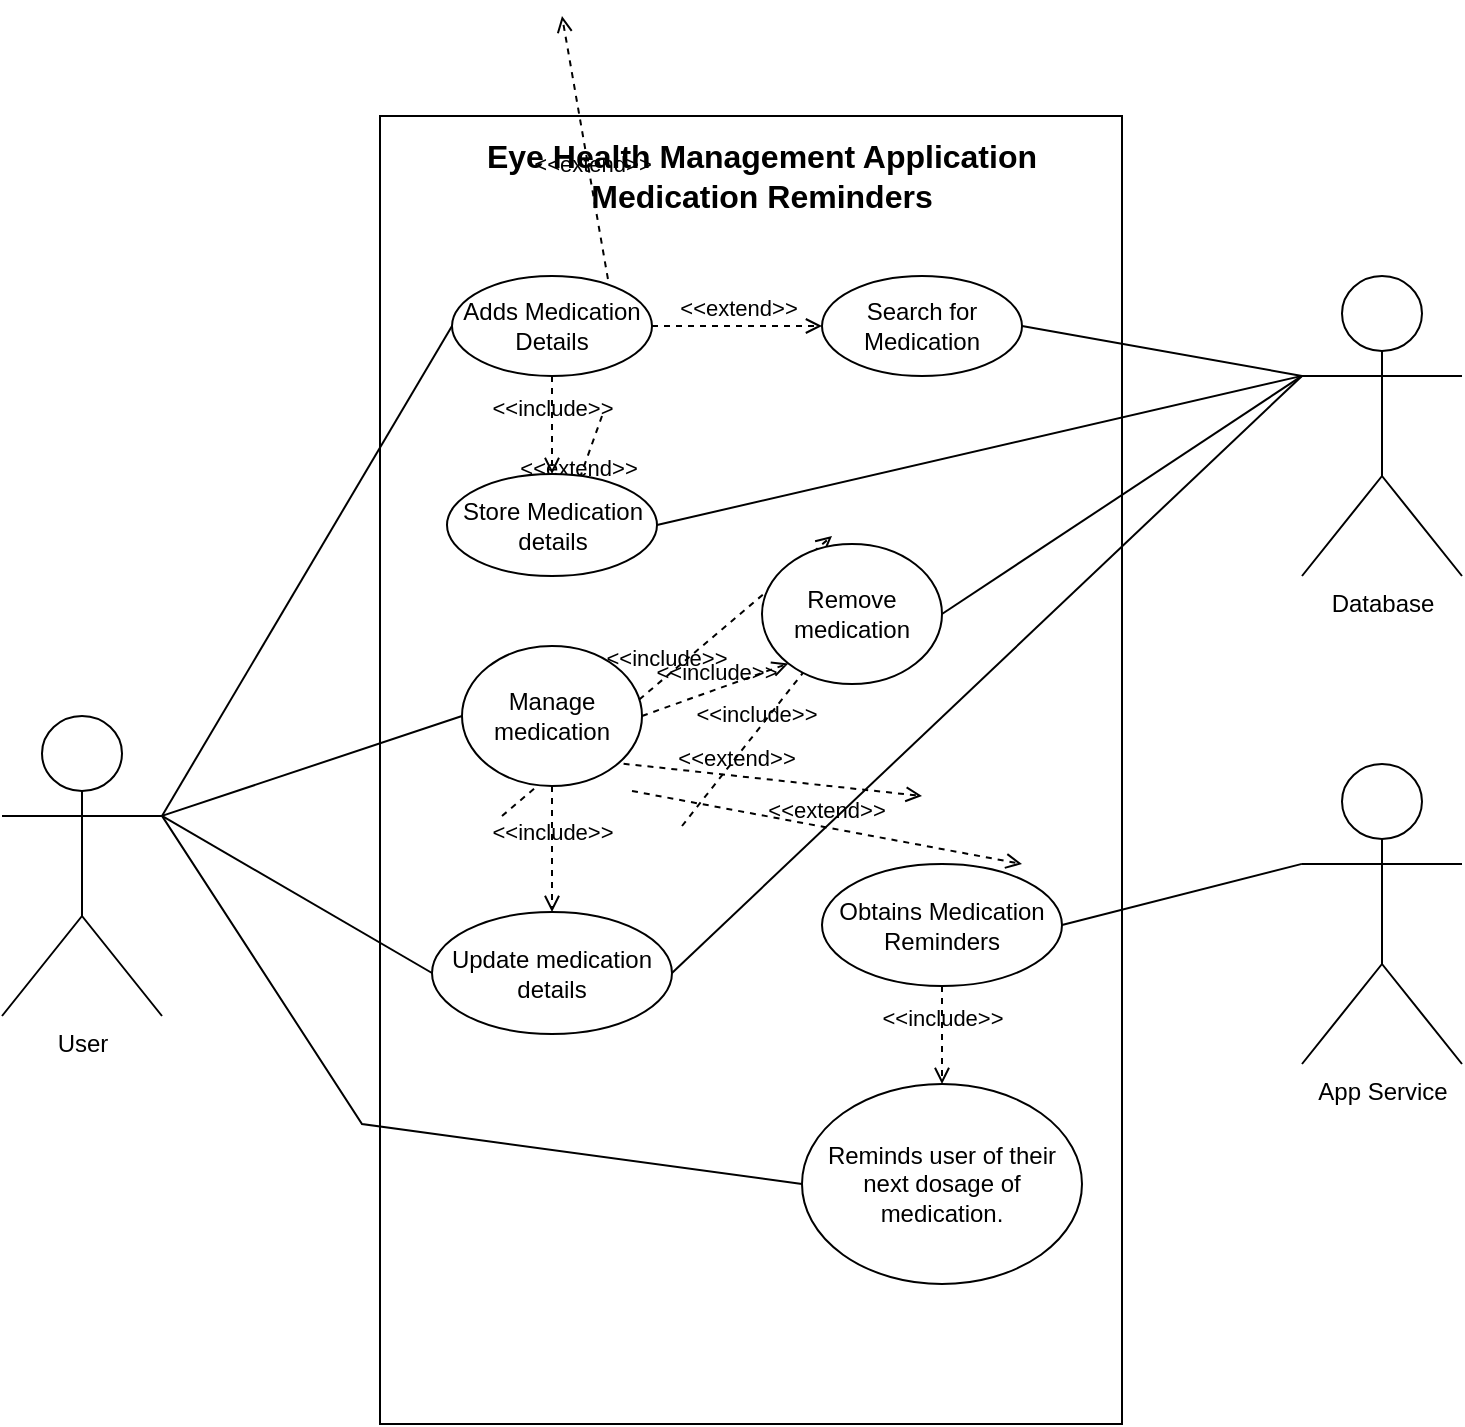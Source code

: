 <mxfile version="22.1.2" type="device">
  <diagram name="Page-1" id="cdRQ526Jkao1qlJUCw19">
    <mxGraphModel dx="1364" dy="843" grid="1" gridSize="10" guides="1" tooltips="1" connect="1" arrows="1" fold="1" page="1" pageScale="1" pageWidth="827" pageHeight="1169" math="0" shadow="0">
      <root>
        <mxCell id="0" />
        <mxCell id="1" parent="0" />
        <mxCell id="4VQpeNJrzAtvyB_kZWIC-1" value="User" style="shape=umlActor;verticalLabelPosition=bottom;verticalAlign=top;html=1;outlineConnect=0;" parent="1" vertex="1">
          <mxGeometry x="50" y="426" width="80" height="150" as="geometry" />
        </mxCell>
        <mxCell id="4VQpeNJrzAtvyB_kZWIC-5" value="" style="rounded=0;whiteSpace=wrap;html=1;" parent="1" vertex="1">
          <mxGeometry x="239" y="126" width="371" height="654" as="geometry" />
        </mxCell>
        <mxCell id="4VQpeNJrzAtvyB_kZWIC-6" value="&lt;font style=&quot;font-size: 16px;&quot;&gt;&lt;b&gt;Eye Health Management Application Medication Reminders&lt;br&gt;&lt;/b&gt;&lt;/font&gt;" style="text;html=1;strokeColor=none;fillColor=none;align=center;verticalAlign=middle;whiteSpace=wrap;rounded=0;" parent="1" vertex="1">
          <mxGeometry x="290" y="136" width="280" height="40" as="geometry" />
        </mxCell>
        <mxCell id="BrQOBhn-TSS67xyMG39H-4" value="&amp;lt;&amp;lt;include&amp;gt;&amp;gt;" style="html=1;verticalAlign=bottom;labelBackgroundColor=none;endArrow=open;endFill=0;dashed=1;rounded=0;entryX=0.5;entryY=1;entryDx=0;entryDy=0;" parent="1" source="BrQOBhn-TSS67xyMG39H-2" edge="1">
          <mxGeometry width="160" relative="1" as="geometry">
            <mxPoint x="390" y="481" as="sourcePoint" />
            <mxPoint x="465" y="386" as="targetPoint" />
          </mxGeometry>
        </mxCell>
        <mxCell id="BrQOBhn-TSS67xyMG39H-5" value="&amp;lt;&amp;lt;include&amp;gt;&amp;gt;" style="html=1;verticalAlign=bottom;labelBackgroundColor=none;endArrow=open;endFill=0;dashed=1;rounded=0;exitX=0.5;exitY=1;exitDx=0;exitDy=0;entryX=0.5;entryY=0;entryDx=0;entryDy=0;" parent="1" source="BrQOBhn-TSS67xyMG39H-1" edge="1">
          <mxGeometry width="160" relative="1" as="geometry">
            <mxPoint x="300" y="476" as="sourcePoint" />
            <mxPoint x="465" y="336" as="targetPoint" />
          </mxGeometry>
        </mxCell>
        <mxCell id="BrQOBhn-TSS67xyMG39H-9" value="&amp;lt;&amp;lt;extend&amp;gt;&amp;gt;" style="html=1;verticalAlign=bottom;labelBackgroundColor=none;endArrow=open;endFill=0;dashed=1;rounded=0;entryX=0;entryY=0.5;entryDx=0;entryDy=0;" parent="1" target="BrQOBhn-TSS67xyMG39H-8" edge="1">
          <mxGeometry width="160" relative="1" as="geometry">
            <mxPoint x="359.167" y="242.984" as="sourcePoint" />
            <mxPoint x="330" y="76" as="targetPoint" />
          </mxGeometry>
        </mxCell>
        <mxCell id="BrQOBhn-TSS67xyMG39H-11" value="&amp;lt;&amp;lt;extend&amp;gt;&amp;gt;" style="html=1;verticalAlign=bottom;labelBackgroundColor=none;endArrow=open;endFill=0;dashed=1;rounded=0;exitX=0.5;exitY=0;exitDx=0;exitDy=0;entryX=0.5;entryY=1;entryDx=0;entryDy=0;" parent="1" target="BrQOBhn-TSS67xyMG39H-10" edge="1">
          <mxGeometry width="160" relative="1" as="geometry">
            <mxPoint x="325" y="446" as="sourcePoint" />
            <mxPoint x="510" y="466" as="targetPoint" />
          </mxGeometry>
        </mxCell>
        <mxCell id="BrQOBhn-TSS67xyMG39H-12" value="&amp;lt;&amp;lt;extend&amp;gt;&amp;gt;" style="html=1;verticalAlign=bottom;labelBackgroundColor=none;endArrow=open;endFill=0;dashed=1;rounded=0;exitX=0.5;exitY=1;exitDx=0;exitDy=0;" parent="1" source="BrQOBhn-TSS67xyMG39H-1" edge="1">
          <mxGeometry width="160" relative="1" as="geometry">
            <mxPoint x="350" y="276" as="sourcePoint" />
            <mxPoint x="325" y="346" as="targetPoint" />
          </mxGeometry>
        </mxCell>
        <mxCell id="BrQOBhn-TSS67xyMG39H-13" value="Adds Medication Details" style="ellipse;whiteSpace=wrap;html=1;" parent="1" vertex="1">
          <mxGeometry x="275" y="206" width="100" height="50" as="geometry" />
        </mxCell>
        <mxCell id="BrQOBhn-TSS67xyMG39H-14" value="Store Medication details" style="ellipse;whiteSpace=wrap;html=1;" parent="1" vertex="1">
          <mxGeometry x="272.5" y="305" width="105" height="51" as="geometry" />
        </mxCell>
        <mxCell id="BrQOBhn-TSS67xyMG39H-16" value="Manage medication" style="ellipse;whiteSpace=wrap;html=1;" parent="1" vertex="1">
          <mxGeometry x="280" y="391" width="90" height="70" as="geometry" />
        </mxCell>
        <mxCell id="BrQOBhn-TSS67xyMG39H-21" value="&amp;lt;&amp;lt;include&amp;gt;&amp;gt;" style="html=1;verticalAlign=bottom;labelBackgroundColor=none;endArrow=open;endFill=0;dashed=1;rounded=0;exitX=0.5;exitY=1;exitDx=0;exitDy=0;" parent="1" source="BrQOBhn-TSS67xyMG39H-13" target="BrQOBhn-TSS67xyMG39H-14" edge="1">
          <mxGeometry width="160" relative="1" as="geometry">
            <mxPoint x="305" y="221" as="sourcePoint" />
            <mxPoint x="465" y="221" as="targetPoint" />
          </mxGeometry>
        </mxCell>
        <mxCell id="BrQOBhn-TSS67xyMG39H-26" value="" style="endArrow=none;html=1;rounded=0;exitX=1;exitY=0.333;exitDx=0;exitDy=0;exitPerimeter=0;entryX=0;entryY=0.5;entryDx=0;entryDy=0;" parent="1" source="4VQpeNJrzAtvyB_kZWIC-1" target="BrQOBhn-TSS67xyMG39H-13" edge="1">
          <mxGeometry width="50" height="50" relative="1" as="geometry">
            <mxPoint x="200" y="606" as="sourcePoint" />
            <mxPoint x="250" y="556" as="targetPoint" />
          </mxGeometry>
        </mxCell>
        <mxCell id="BrQOBhn-TSS67xyMG39H-27" value="Database" style="shape=umlActor;verticalLabelPosition=bottom;verticalAlign=top;html=1;outlineConnect=0;" parent="1" vertex="1">
          <mxGeometry x="700" y="206" width="80" height="150" as="geometry" />
        </mxCell>
        <mxCell id="BrQOBhn-TSS67xyMG39H-37" value="" style="endArrow=none;html=1;rounded=0;entryX=1;entryY=0.333;entryDx=0;entryDy=0;entryPerimeter=0;exitX=0;exitY=0.5;exitDx=0;exitDy=0;" parent="1" source="BrQOBhn-TSS67xyMG39H-16" target="4VQpeNJrzAtvyB_kZWIC-1" edge="1">
          <mxGeometry width="50" height="50" relative="1" as="geometry">
            <mxPoint x="140" y="696" as="sourcePoint" />
            <mxPoint x="190" y="646" as="targetPoint" />
          </mxGeometry>
        </mxCell>
        <mxCell id="BrQOBhn-TSS67xyMG39H-43" value="&amp;lt;&amp;lt;extend&amp;gt;&amp;gt;" style="html=1;verticalAlign=bottom;labelBackgroundColor=none;endArrow=open;endFill=0;dashed=1;rounded=0;exitX=1;exitY=0.5;exitDx=0;exitDy=0;entryX=0;entryY=0.5;entryDx=0;entryDy=0;" parent="1" target="BrQOBhn-TSS67xyMG39H-41" edge="1">
          <mxGeometry width="160" relative="1" as="geometry">
            <mxPoint x="365" y="463.5" as="sourcePoint" />
            <mxPoint x="560" y="500" as="targetPoint" />
          </mxGeometry>
        </mxCell>
        <mxCell id="x4pgxknqC9VuGibqUOyM-1" value="Search for Medication" style="ellipse;whiteSpace=wrap;html=1;" vertex="1" parent="1">
          <mxGeometry x="460" y="206" width="100" height="50" as="geometry" />
        </mxCell>
        <mxCell id="x4pgxknqC9VuGibqUOyM-2" value="&amp;lt;&amp;lt;extend&amp;gt;&amp;gt;" style="html=1;verticalAlign=bottom;labelBackgroundColor=none;endArrow=open;endFill=0;dashed=1;rounded=0;exitX=1;exitY=0.5;exitDx=0;exitDy=0;entryX=0;entryY=0.5;entryDx=0;entryDy=0;" edge="1" parent="1" source="BrQOBhn-TSS67xyMG39H-13" target="x4pgxknqC9VuGibqUOyM-1">
          <mxGeometry width="160" relative="1" as="geometry">
            <mxPoint x="410" y="230" as="sourcePoint" />
            <mxPoint x="570" y="230" as="targetPoint" />
          </mxGeometry>
        </mxCell>
        <mxCell id="x4pgxknqC9VuGibqUOyM-5" value="" style="endArrow=none;html=1;rounded=0;entryX=0;entryY=0.333;entryDx=0;entryDy=0;entryPerimeter=0;exitX=1;exitY=0.5;exitDx=0;exitDy=0;" edge="1" parent="1" source="BrQOBhn-TSS67xyMG39H-14" target="BrQOBhn-TSS67xyMG39H-27">
          <mxGeometry width="50" height="50" relative="1" as="geometry">
            <mxPoint x="550" y="380" as="sourcePoint" />
            <mxPoint x="600" y="330" as="targetPoint" />
          </mxGeometry>
        </mxCell>
        <mxCell id="x4pgxknqC9VuGibqUOyM-6" value="" style="endArrow=none;html=1;rounded=0;exitX=1;exitY=0.5;exitDx=0;exitDy=0;entryX=0;entryY=0.333;entryDx=0;entryDy=0;entryPerimeter=0;" edge="1" parent="1" source="x4pgxknqC9VuGibqUOyM-1" target="BrQOBhn-TSS67xyMG39H-27">
          <mxGeometry width="50" height="50" relative="1" as="geometry">
            <mxPoint x="660" y="310" as="sourcePoint" />
            <mxPoint x="700" y="260" as="targetPoint" />
          </mxGeometry>
        </mxCell>
        <mxCell id="x4pgxknqC9VuGibqUOyM-8" value="Remove medication" style="ellipse;whiteSpace=wrap;html=1;" vertex="1" parent="1">
          <mxGeometry x="430" y="340" width="90" height="70" as="geometry" />
        </mxCell>
        <mxCell id="x4pgxknqC9VuGibqUOyM-9" value="&amp;lt;&amp;lt;include&amp;gt;&amp;gt;" style="html=1;verticalAlign=bottom;labelBackgroundColor=none;endArrow=open;endFill=0;dashed=1;rounded=0;exitX=1;exitY=0.5;exitDx=0;exitDy=0;entryX=0;entryY=1;entryDx=0;entryDy=0;" edge="1" parent="1" source="BrQOBhn-TSS67xyMG39H-16" target="x4pgxknqC9VuGibqUOyM-8">
          <mxGeometry width="160" relative="1" as="geometry">
            <mxPoint x="390" y="510" as="sourcePoint" />
            <mxPoint x="550" y="510" as="targetPoint" />
          </mxGeometry>
        </mxCell>
        <mxCell id="x4pgxknqC9VuGibqUOyM-12" value="" style="endArrow=none;html=1;rounded=0;entryX=0;entryY=0.333;entryDx=0;entryDy=0;entryPerimeter=0;exitX=1;exitY=0.5;exitDx=0;exitDy=0;" edge="1" parent="1" source="x4pgxknqC9VuGibqUOyM-8" target="BrQOBhn-TSS67xyMG39H-27">
          <mxGeometry width="50" height="50" relative="1" as="geometry">
            <mxPoint x="320" y="580" as="sourcePoint" />
            <mxPoint x="690" y="260" as="targetPoint" />
          </mxGeometry>
        </mxCell>
        <mxCell id="x4pgxknqC9VuGibqUOyM-14" value="Update medication details" style="ellipse;whiteSpace=wrap;html=1;" vertex="1" parent="1">
          <mxGeometry x="265" y="524" width="120" height="61" as="geometry" />
        </mxCell>
        <mxCell id="x4pgxknqC9VuGibqUOyM-16" value="" style="endArrow=none;html=1;rounded=0;exitX=1;exitY=0.333;exitDx=0;exitDy=0;exitPerimeter=0;entryX=0;entryY=0.5;entryDx=0;entryDy=0;" edge="1" parent="1" source="4VQpeNJrzAtvyB_kZWIC-1" target="x4pgxknqC9VuGibqUOyM-14">
          <mxGeometry width="50" height="50" relative="1" as="geometry">
            <mxPoint x="190" y="630" as="sourcePoint" />
            <mxPoint x="240" y="580" as="targetPoint" />
          </mxGeometry>
        </mxCell>
        <mxCell id="x4pgxknqC9VuGibqUOyM-17" value="" style="endArrow=none;html=1;rounded=0;entryX=0;entryY=0.333;entryDx=0;entryDy=0;entryPerimeter=0;exitX=1;exitY=0.5;exitDx=0;exitDy=0;" edge="1" parent="1" source="x4pgxknqC9VuGibqUOyM-14" target="BrQOBhn-TSS67xyMG39H-27">
          <mxGeometry width="50" height="50" relative="1" as="geometry">
            <mxPoint x="470" y="590" as="sourcePoint" />
            <mxPoint x="520" y="540" as="targetPoint" />
          </mxGeometry>
        </mxCell>
        <mxCell id="x4pgxknqC9VuGibqUOyM-22" value="&amp;lt;&amp;lt;include&amp;gt;&amp;gt;" style="html=1;verticalAlign=bottom;labelBackgroundColor=none;endArrow=open;endFill=0;dashed=1;rounded=0;exitX=0.5;exitY=1;exitDx=0;exitDy=0;" edge="1" parent="1" source="BrQOBhn-TSS67xyMG39H-16" target="x4pgxknqC9VuGibqUOyM-14">
          <mxGeometry width="160" relative="1" as="geometry">
            <mxPoint x="300" y="500" as="sourcePoint" />
            <mxPoint x="460" y="500" as="targetPoint" />
          </mxGeometry>
        </mxCell>
        <mxCell id="x4pgxknqC9VuGibqUOyM-23" value="App Service" style="shape=umlActor;verticalLabelPosition=bottom;verticalAlign=top;html=1;outlineConnect=0;" vertex="1" parent="1">
          <mxGeometry x="700" y="450" width="80" height="150" as="geometry" />
        </mxCell>
        <mxCell id="x4pgxknqC9VuGibqUOyM-24" value="Obtains Medication Reminders" style="ellipse;whiteSpace=wrap;html=1;" vertex="1" parent="1">
          <mxGeometry x="460" y="500" width="120" height="61" as="geometry" />
        </mxCell>
        <mxCell id="x4pgxknqC9VuGibqUOyM-25" value="" style="endArrow=none;html=1;rounded=0;entryX=0;entryY=0.333;entryDx=0;entryDy=0;entryPerimeter=0;exitX=1;exitY=0.5;exitDx=0;exitDy=0;" edge="1" parent="1" source="x4pgxknqC9VuGibqUOyM-24" target="x4pgxknqC9VuGibqUOyM-23">
          <mxGeometry width="50" height="50" relative="1" as="geometry">
            <mxPoint x="485" y="620" as="sourcePoint" />
            <mxPoint x="535" y="570" as="targetPoint" />
          </mxGeometry>
        </mxCell>
        <mxCell id="x4pgxknqC9VuGibqUOyM-26" value="Reminds user of their next dosage of medication." style="ellipse;whiteSpace=wrap;html=1;" vertex="1" parent="1">
          <mxGeometry x="450" y="610" width="140" height="100" as="geometry" />
        </mxCell>
        <mxCell id="x4pgxknqC9VuGibqUOyM-27" value="&amp;lt;&amp;lt;include&amp;gt;&amp;gt;" style="html=1;verticalAlign=bottom;labelBackgroundColor=none;endArrow=open;endFill=0;dashed=1;rounded=0;exitX=0.5;exitY=1;exitDx=0;exitDy=0;entryX=0.5;entryY=0;entryDx=0;entryDy=0;" edge="1" parent="1" source="x4pgxknqC9VuGibqUOyM-24" target="x4pgxknqC9VuGibqUOyM-26">
          <mxGeometry width="160" relative="1" as="geometry">
            <mxPoint x="430" y="580" as="sourcePoint" />
            <mxPoint x="590" y="580" as="targetPoint" />
          </mxGeometry>
        </mxCell>
        <mxCell id="x4pgxknqC9VuGibqUOyM-28" value="" style="endArrow=none;html=1;rounded=0;entryX=0;entryY=0.5;entryDx=0;entryDy=0;exitX=1;exitY=0.333;exitDx=0;exitDy=0;exitPerimeter=0;" edge="1" parent="1" source="4VQpeNJrzAtvyB_kZWIC-1" target="x4pgxknqC9VuGibqUOyM-26">
          <mxGeometry width="50" height="50" relative="1" as="geometry">
            <mxPoint x="60" y="720" as="sourcePoint" />
            <mxPoint x="110" y="670" as="targetPoint" />
            <Array as="points">
              <mxPoint x="230" y="630" />
            </Array>
          </mxGeometry>
        </mxCell>
      </root>
    </mxGraphModel>
  </diagram>
</mxfile>
